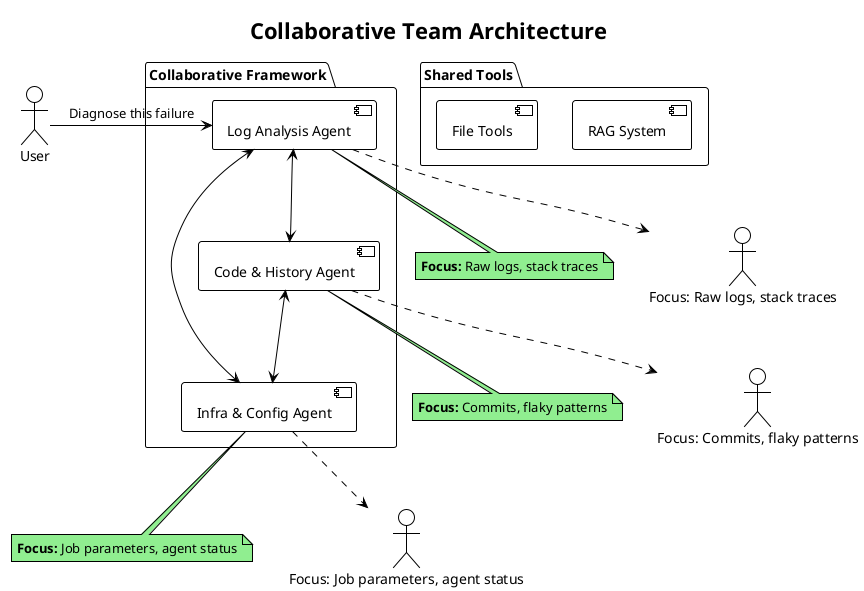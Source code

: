 @startuml
!theme plain

title Collaborative Team Architecture

actor User

package "Shared Tools" {
    component "RAG System"
    component "File Tools"
}

package "Collaborative Framework" {
    component "Log Analysis Agent" as LogAgent
    component "Code & History Agent" as CodeAgent
    component "Infra & Config Agent" as InfraAgent

    LogAgent <--> CodeAgent
    CodeAgent <--> InfraAgent
    InfraAgent <--> LogAgent
}

User -> LogAgent : "Diagnose this failure"

note bottom of LogAgent #90EE90
  **Focus:** Raw logs, stack traces
end note

note bottom of CodeAgent #90EE90
  **Focus:** Commits, flaky patterns
end note

note bottom of InfraAgent #90EE90
  **Focus:** Job parameters, agent status
end note

LogAgent ..> "Focus: Raw logs, stack traces"
CodeAgent ..> "Focus: Commits, flaky patterns"
InfraAgent ..> "Focus: Job parameters, agent status"

@enduml